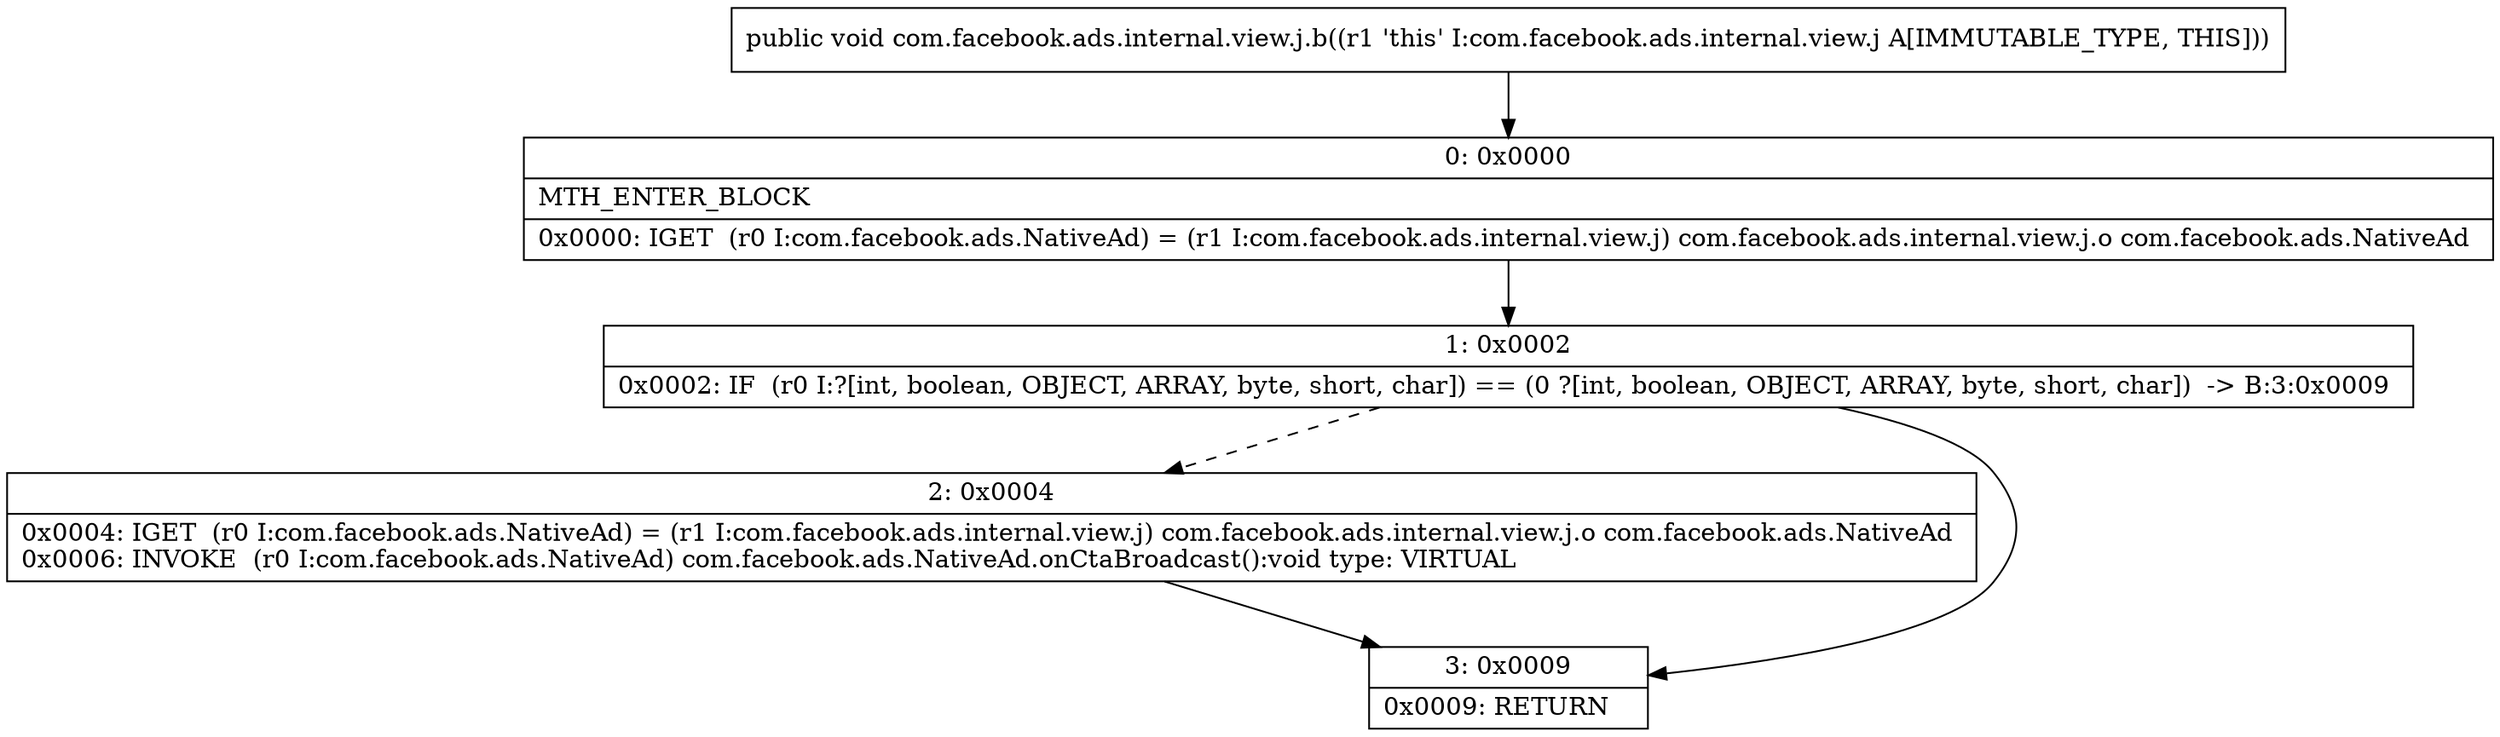 digraph "CFG forcom.facebook.ads.internal.view.j.b()V" {
Node_0 [shape=record,label="{0\:\ 0x0000|MTH_ENTER_BLOCK\l|0x0000: IGET  (r0 I:com.facebook.ads.NativeAd) = (r1 I:com.facebook.ads.internal.view.j) com.facebook.ads.internal.view.j.o com.facebook.ads.NativeAd \l}"];
Node_1 [shape=record,label="{1\:\ 0x0002|0x0002: IF  (r0 I:?[int, boolean, OBJECT, ARRAY, byte, short, char]) == (0 ?[int, boolean, OBJECT, ARRAY, byte, short, char])  \-\> B:3:0x0009 \l}"];
Node_2 [shape=record,label="{2\:\ 0x0004|0x0004: IGET  (r0 I:com.facebook.ads.NativeAd) = (r1 I:com.facebook.ads.internal.view.j) com.facebook.ads.internal.view.j.o com.facebook.ads.NativeAd \l0x0006: INVOKE  (r0 I:com.facebook.ads.NativeAd) com.facebook.ads.NativeAd.onCtaBroadcast():void type: VIRTUAL \l}"];
Node_3 [shape=record,label="{3\:\ 0x0009|0x0009: RETURN   \l}"];
MethodNode[shape=record,label="{public void com.facebook.ads.internal.view.j.b((r1 'this' I:com.facebook.ads.internal.view.j A[IMMUTABLE_TYPE, THIS])) }"];
MethodNode -> Node_0;
Node_0 -> Node_1;
Node_1 -> Node_2[style=dashed];
Node_1 -> Node_3;
Node_2 -> Node_3;
}

